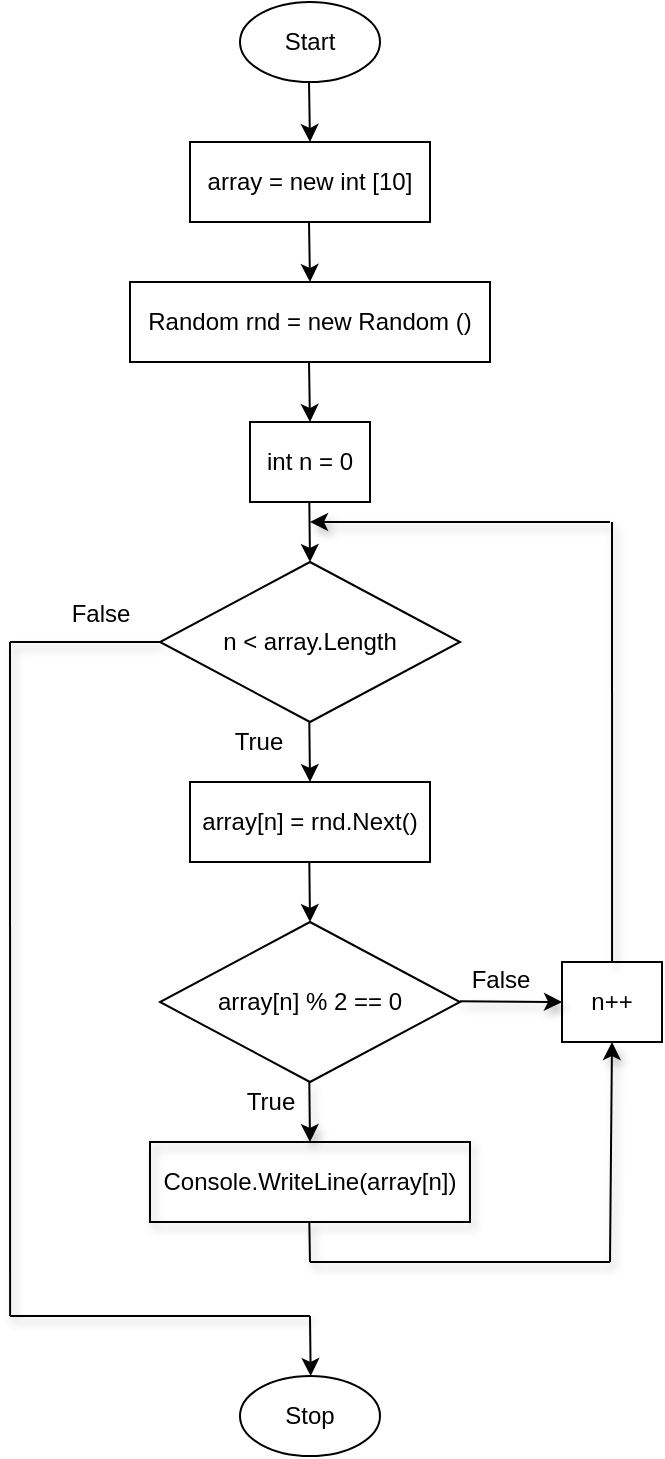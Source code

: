<mxfile>
    <diagram id="rzEai1InC_Qndo5ku00y" name="Страница 1">
        <mxGraphModel dx="640" dy="415" grid="0" gridSize="10" guides="1" tooltips="1" connect="1" arrows="1" fold="1" page="1" pageScale="1" pageWidth="827" pageHeight="1169" background="#ffffff" math="0" shadow="0">
            <root>
                <mxCell id="0"/>
                <mxCell id="1" parent="0"/>
                <mxCell id="2" value="Start" style="ellipse;whiteSpace=wrap;html=1;strokeColor=#000000;fontColor=#000000;fillColor=none;" parent="1" vertex="1">
                    <mxGeometry x="295" y="10" width="70" height="40" as="geometry"/>
                </mxCell>
                <mxCell id="3" value="" style="endArrow=classic;html=1;strokeColor=#000000;fontColor=#000000;" parent="1" edge="1">
                    <mxGeometry width="50" height="50" relative="1" as="geometry">
                        <mxPoint x="329.5" y="50" as="sourcePoint"/>
                        <mxPoint x="330" y="80" as="targetPoint"/>
                    </mxGeometry>
                </mxCell>
                <mxCell id="8" value="array = new int [10]" style="rounded=0;whiteSpace=wrap;html=1;strokeColor=#000000;fontColor=#000000;fillColor=none;" vertex="1" parent="1">
                    <mxGeometry x="270" y="80" width="120" height="40" as="geometry"/>
                </mxCell>
                <mxCell id="9" value="Random rnd = new Random ()" style="rounded=0;whiteSpace=wrap;html=1;strokeColor=#000000;fontColor=#000000;fillColor=none;" vertex="1" parent="1">
                    <mxGeometry x="240" y="150" width="180" height="40" as="geometry"/>
                </mxCell>
                <mxCell id="11" value="" style="endArrow=classic;html=1;strokeColor=#000000;fontColor=#000000;" edge="1" parent="1">
                    <mxGeometry width="50" height="50" relative="1" as="geometry">
                        <mxPoint x="329.5" y="120" as="sourcePoint"/>
                        <mxPoint x="330" y="150" as="targetPoint"/>
                    </mxGeometry>
                </mxCell>
                <mxCell id="13" value="int n = 0" style="rounded=0;whiteSpace=wrap;html=1;strokeColor=#000000;fontColor=#000000;fillColor=none;" vertex="1" parent="1">
                    <mxGeometry x="300" y="220" width="60" height="40" as="geometry"/>
                </mxCell>
                <mxCell id="15" value="" style="endArrow=classic;html=1;strokeColor=#000000;fontColor=#000000;" edge="1" parent="1">
                    <mxGeometry width="50" height="50" relative="1" as="geometry">
                        <mxPoint x="329.5" y="190" as="sourcePoint"/>
                        <mxPoint x="330" y="220" as="targetPoint"/>
                    </mxGeometry>
                </mxCell>
                <mxCell id="16" value="n &amp;lt; array.Length" style="rhombus;whiteSpace=wrap;html=1;strokeColor=#000000;fontColor=#000000;fillColor=none;" vertex="1" parent="1">
                    <mxGeometry x="255" y="290" width="150" height="80" as="geometry"/>
                </mxCell>
                <mxCell id="18" value="" style="endArrow=classic;html=1;strokeColor=#000000;fontColor=#000000;" edge="1" parent="1">
                    <mxGeometry width="50" height="50" relative="1" as="geometry">
                        <mxPoint x="329.66" y="260" as="sourcePoint"/>
                        <mxPoint x="330" y="290" as="targetPoint"/>
                    </mxGeometry>
                </mxCell>
                <mxCell id="19" value="array[n] = rnd.Next()" style="rounded=0;whiteSpace=wrap;html=1;strokeColor=#000000;fontColor=#000000;fillColor=none;" vertex="1" parent="1">
                    <mxGeometry x="270" y="400" width="120" height="40" as="geometry"/>
                </mxCell>
                <mxCell id="20" value="" style="endArrow=classic;html=1;strokeColor=#000000;fontColor=#000000;" edge="1" parent="1">
                    <mxGeometry width="50" height="50" relative="1" as="geometry">
                        <mxPoint x="329.66" y="370" as="sourcePoint"/>
                        <mxPoint x="330" y="400" as="targetPoint"/>
                    </mxGeometry>
                </mxCell>
                <mxCell id="21" value="array[n] % 2 == 0" style="rhombus;whiteSpace=wrap;html=1;strokeColor=#000000;fontColor=#000000;fillColor=none;" vertex="1" parent="1">
                    <mxGeometry x="255" y="470" width="150" height="80" as="geometry"/>
                </mxCell>
                <mxCell id="22" value="" style="endArrow=classic;html=1;strokeColor=#000000;fontColor=#000000;" edge="1" parent="1">
                    <mxGeometry width="50" height="50" relative="1" as="geometry">
                        <mxPoint x="329.66" y="440" as="sourcePoint"/>
                        <mxPoint x="330" y="470" as="targetPoint"/>
                    </mxGeometry>
                </mxCell>
                <mxCell id="23" value="Console.WriteLine(array[n])" style="rounded=0;whiteSpace=wrap;html=1;shadow=1;strokeColor=#000000;fontColor=#000000;fillColor=none;" vertex="1" parent="1">
                    <mxGeometry x="250" y="580" width="160" height="40" as="geometry"/>
                </mxCell>
                <mxCell id="24" value="" style="endArrow=classic;html=1;shadow=1;strokeColor=#000000;fontColor=#000000;" edge="1" parent="1">
                    <mxGeometry width="50" height="50" relative="1" as="geometry">
                        <mxPoint x="329.66" y="550" as="sourcePoint"/>
                        <mxPoint x="330" y="580" as="targetPoint"/>
                    </mxGeometry>
                </mxCell>
                <mxCell id="25" value="n++" style="rounded=0;whiteSpace=wrap;html=1;strokeColor=#000000;fontColor=#000000;fillColor=none;" vertex="1" parent="1">
                    <mxGeometry x="456" y="490" width="50" height="40" as="geometry"/>
                </mxCell>
                <mxCell id="26" value="" style="endArrow=classic;html=1;shadow=1;strokeColor=#000000;fontColor=#000000;" edge="1" parent="1">
                    <mxGeometry width="50" height="50" relative="1" as="geometry">
                        <mxPoint x="480" y="640" as="sourcePoint"/>
                        <mxPoint x="481" y="530" as="targetPoint"/>
                    </mxGeometry>
                </mxCell>
                <mxCell id="28" value="" style="endArrow=none;html=1;shadow=1;strokeColor=#000000;fontColor=#000000;" edge="1" parent="1">
                    <mxGeometry width="50" height="50" relative="1" as="geometry">
                        <mxPoint x="330" y="640" as="sourcePoint"/>
                        <mxPoint x="329.66" y="620.0" as="targetPoint"/>
                    </mxGeometry>
                </mxCell>
                <mxCell id="29" value="" style="endArrow=none;html=1;shadow=1;strokeColor=#000000;fontColor=#000000;" edge="1" parent="1">
                    <mxGeometry width="50" height="50" relative="1" as="geometry">
                        <mxPoint x="480" y="640" as="sourcePoint"/>
                        <mxPoint x="330" y="640.0" as="targetPoint"/>
                    </mxGeometry>
                </mxCell>
                <mxCell id="30" value="" style="endArrow=classic;html=1;shadow=1;strokeColor=#000000;fontColor=#000000;" edge="1" parent="1">
                    <mxGeometry width="50" height="50" relative="1" as="geometry">
                        <mxPoint x="480" y="270" as="sourcePoint"/>
                        <mxPoint x="330" y="270" as="targetPoint"/>
                    </mxGeometry>
                </mxCell>
                <mxCell id="31" value="" style="endArrow=classic;html=1;shadow=1;entryX=0;entryY=0.5;entryDx=0;entryDy=0;strokeColor=#000000;fontColor=#000000;" edge="1" parent="1" target="25">
                    <mxGeometry width="50" height="50" relative="1" as="geometry">
                        <mxPoint x="405" y="509.58" as="sourcePoint"/>
                        <mxPoint x="450" y="510" as="targetPoint"/>
                    </mxGeometry>
                </mxCell>
                <mxCell id="32" value="True" style="text;html=1;align=center;verticalAlign=middle;resizable=0;points=[];autosize=1;fontColor=#000000;" vertex="1" parent="1">
                    <mxGeometry x="290" y="550" width="40" height="20" as="geometry"/>
                </mxCell>
                <mxCell id="33" value="False" style="text;html=1;align=center;verticalAlign=middle;resizable=0;points=[];autosize=1;fontColor=#000000;" vertex="1" parent="1">
                    <mxGeometry x="400" y="489" width="50" height="20" as="geometry"/>
                </mxCell>
                <mxCell id="34" value="" style="endArrow=none;html=1;shadow=1;strokeColor=#000000;fontColor=#000000;" edge="1" parent="1">
                    <mxGeometry width="50" height="50" relative="1" as="geometry">
                        <mxPoint x="481.05" y="490" as="sourcePoint"/>
                        <mxPoint x="481" y="270" as="targetPoint"/>
                    </mxGeometry>
                </mxCell>
                <mxCell id="36" value="True" style="text;html=1;align=center;verticalAlign=middle;resizable=0;points=[];autosize=1;fontColor=#000000;" vertex="1" parent="1">
                    <mxGeometry x="284" y="370" width="40" height="20" as="geometry"/>
                </mxCell>
                <mxCell id="37" value="Stop" style="ellipse;whiteSpace=wrap;html=1;strokeColor=#000000;fontColor=#000000;fillColor=none;" vertex="1" parent="1">
                    <mxGeometry x="295" y="697" width="70" height="40" as="geometry"/>
                </mxCell>
                <mxCell id="38" value="False" style="text;html=1;align=center;verticalAlign=middle;resizable=0;points=[];autosize=1;fontColor=#000000;" vertex="1" parent="1">
                    <mxGeometry x="200" y="306" width="50" height="20" as="geometry"/>
                </mxCell>
                <mxCell id="40" value="" style="endArrow=classic;html=1;strokeColor=#000000;fontColor=#000000;" edge="1" parent="1">
                    <mxGeometry width="50" height="50" relative="1" as="geometry">
                        <mxPoint x="330.0" y="667" as="sourcePoint"/>
                        <mxPoint x="330.34" y="697" as="targetPoint"/>
                    </mxGeometry>
                </mxCell>
                <mxCell id="41" value="" style="endArrow=none;html=1;shadow=1;strokeColor=#000000;fontColor=#000000;" edge="1" parent="1">
                    <mxGeometry width="50" height="50" relative="1" as="geometry">
                        <mxPoint x="330" y="667" as="sourcePoint"/>
                        <mxPoint x="180" y="667.0" as="targetPoint"/>
                    </mxGeometry>
                </mxCell>
                <mxCell id="42" value="" style="endArrow=none;html=1;shadow=1;strokeColor=#000000;fontColor=#000000;" edge="1" parent="1">
                    <mxGeometry width="50" height="50" relative="1" as="geometry">
                        <mxPoint x="180.05" y="667" as="sourcePoint"/>
                        <mxPoint x="180" y="330" as="targetPoint"/>
                    </mxGeometry>
                </mxCell>
                <mxCell id="43" value="" style="endArrow=none;html=1;shadow=1;strokeColor=#000000;fontColor=#000000;" edge="1" parent="1">
                    <mxGeometry width="50" height="50" relative="1" as="geometry">
                        <mxPoint x="255" y="329.97" as="sourcePoint"/>
                        <mxPoint x="180" y="330" as="targetPoint"/>
                    </mxGeometry>
                </mxCell>
            </root>
        </mxGraphModel>
    </diagram>
</mxfile>
